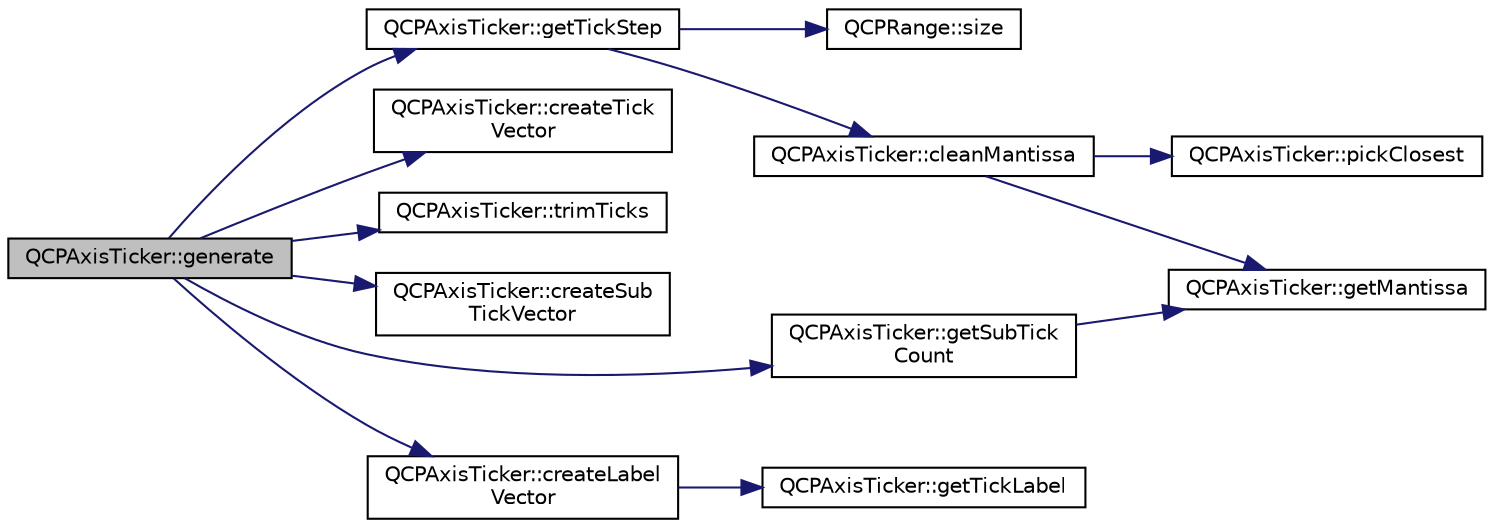 digraph "QCPAxisTicker::generate"
{
  edge [fontname="Helvetica",fontsize="10",labelfontname="Helvetica",labelfontsize="10"];
  node [fontname="Helvetica",fontsize="10",shape=record];
  rankdir="LR";
  Node26 [label="QCPAxisTicker::generate",height=0.2,width=0.4,color="black", fillcolor="grey75", style="filled", fontcolor="black"];
  Node26 -> Node27 [color="midnightblue",fontsize="10",style="solid",fontname="Helvetica"];
  Node27 [label="QCPAxisTicker::getTickStep",height=0.2,width=0.4,color="black", fillcolor="white", style="filled",URL="$class_q_c_p_axis_ticker.html#a910d69bcec2de37e92d8d4e1ecf201e2"];
  Node27 -> Node28 [color="midnightblue",fontsize="10",style="solid",fontname="Helvetica"];
  Node28 [label="QCPRange::size",height=0.2,width=0.4,color="black", fillcolor="white", style="filled",URL="$class_q_c_p_range.html#a62326e7cc4316b96df6a60813230e63f"];
  Node27 -> Node29 [color="midnightblue",fontsize="10",style="solid",fontname="Helvetica"];
  Node29 [label="QCPAxisTicker::cleanMantissa",height=0.2,width=0.4,color="black", fillcolor="white", style="filled",URL="$class_q_c_p_axis_ticker.html#ac7df6c72876b7abd67c932663a0b0f6a"];
  Node29 -> Node30 [color="midnightblue",fontsize="10",style="solid",fontname="Helvetica"];
  Node30 [label="QCPAxisTicker::getMantissa",height=0.2,width=0.4,color="black", fillcolor="white", style="filled",URL="$class_q_c_p_axis_ticker.html#a2f1e223bafbf2cec7c3ba8b08d5c77e8"];
  Node29 -> Node31 [color="midnightblue",fontsize="10",style="solid",fontname="Helvetica"];
  Node31 [label="QCPAxisTicker::pickClosest",height=0.2,width=0.4,color="black", fillcolor="white", style="filled",URL="$class_q_c_p_axis_ticker.html#a4ea0a7c4ca1c610f92b9bd5944ab4260"];
  Node26 -> Node32 [color="midnightblue",fontsize="10",style="solid",fontname="Helvetica"];
  Node32 [label="QCPAxisTicker::createTick\lVector",height=0.2,width=0.4,color="black", fillcolor="white", style="filled",URL="$class_q_c_p_axis_ticker.html#af4645a824c7bd2ca8fc7e86ebf9055bd"];
  Node26 -> Node33 [color="midnightblue",fontsize="10",style="solid",fontname="Helvetica"];
  Node33 [label="QCPAxisTicker::trimTicks",height=0.2,width=0.4,color="black", fillcolor="white", style="filled",URL="$class_q_c_p_axis_ticker.html#ab28cc1ab549489be7975f5ce7e717916"];
  Node26 -> Node34 [color="midnightblue",fontsize="10",style="solid",fontname="Helvetica"];
  Node34 [label="QCPAxisTicker::createSub\lTickVector",height=0.2,width=0.4,color="black", fillcolor="white", style="filled",URL="$class_q_c_p_axis_ticker.html#a9a6435723fa0bd366d1ea4c2cff7c33f"];
  Node26 -> Node35 [color="midnightblue",fontsize="10",style="solid",fontname="Helvetica"];
  Node35 [label="QCPAxisTicker::getSubTick\lCount",height=0.2,width=0.4,color="black", fillcolor="white", style="filled",URL="$class_q_c_p_axis_ticker.html#a4ccc403ced7a1457ce6ba293509933c8"];
  Node35 -> Node30 [color="midnightblue",fontsize="10",style="solid",fontname="Helvetica"];
  Node26 -> Node36 [color="midnightblue",fontsize="10",style="solid",fontname="Helvetica"];
  Node36 [label="QCPAxisTicker::createLabel\lVector",height=0.2,width=0.4,color="black", fillcolor="white", style="filled",URL="$class_q_c_p_axis_ticker.html#a804050e408f37a0b9770c6654ebe6aa7"];
  Node36 -> Node37 [color="midnightblue",fontsize="10",style="solid",fontname="Helvetica"];
  Node37 [label="QCPAxisTicker::getTickLabel",height=0.2,width=0.4,color="black", fillcolor="white", style="filled",URL="$class_q_c_p_axis_ticker.html#a8201eb4aa8be192bf786b126eb5ee089"];
}
